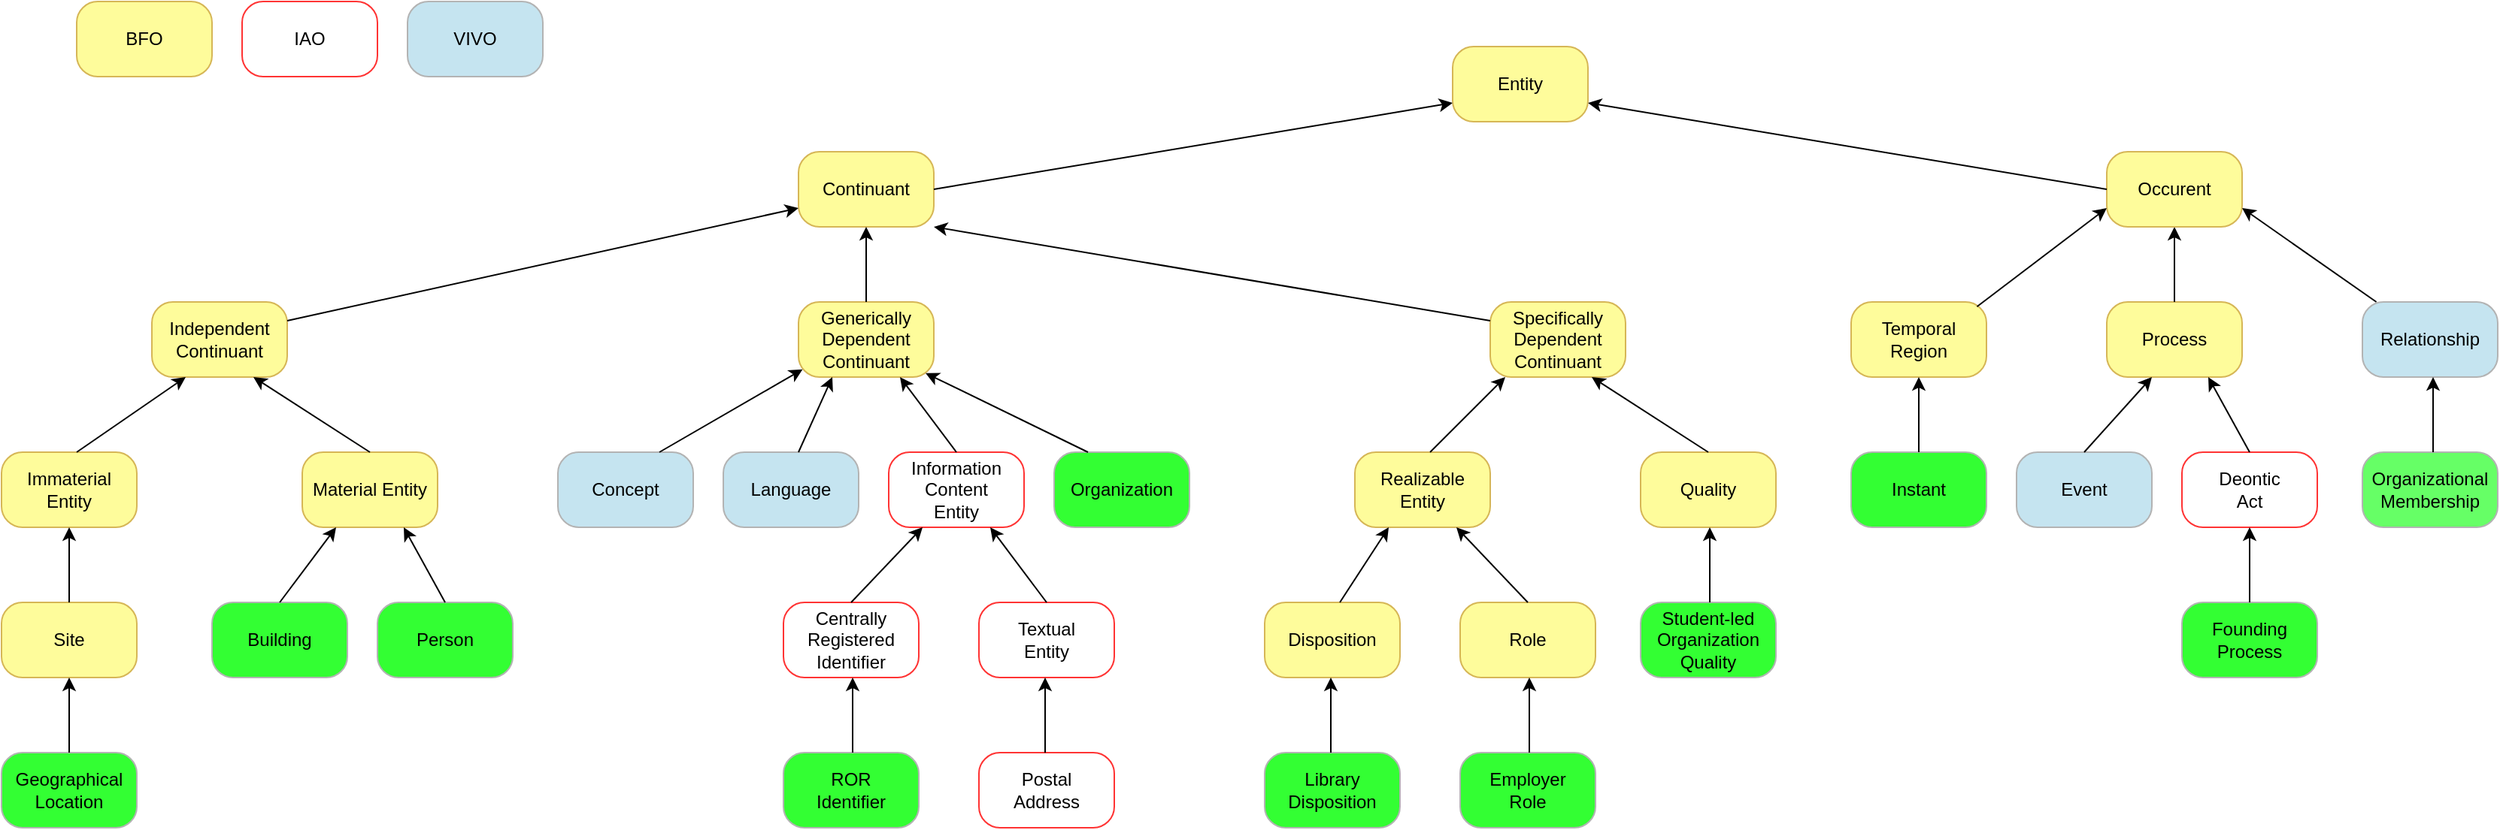 <mxfile version="14.6.13" type="device"><diagram id="x5re-QazDY7CGcYZguAn" name="Page-1"><mxGraphModel dx="2598" dy="831" grid="1" gridSize="10" guides="1" tooltips="1" connect="1" arrows="1" fold="1" page="1" pageScale="1" pageWidth="1100" pageHeight="850" math="0" shadow="0"><root><mxCell id="0"/><mxCell id="1" parent="0"/><mxCell id="6AEk5jkS-yiPeQqr1LMG-2" value="BFO" style="rounded=1;whiteSpace=wrap;html=1;fillColor=#fefc9b;strokeColor=#d6b656;arcSize=28;" vertex="1" parent="1"><mxGeometry x="-460" y="10" width="90" height="50" as="geometry"/></mxCell><mxCell id="6AEk5jkS-yiPeQqr1LMG-3" value="IAO" style="rounded=1;whiteSpace=wrap;html=1;arcSize=28;fillColor=none;strokeColor=#FF3333;" vertex="1" parent="1"><mxGeometry x="-350" y="10" width="90" height="50" as="geometry"/></mxCell><mxCell id="6AEk5jkS-yiPeQqr1LMG-4" value="&lt;span style=&quot;font-weight: normal&quot;&gt;VIVO&lt;/span&gt;" style="rounded=1;whiteSpace=wrap;html=1;arcSize=28;fontStyle=1;fillColor=#c5e4f0;strokeColor=#B3B3B3;" vertex="1" parent="1"><mxGeometry x="-240" y="10" width="90" height="50" as="geometry"/></mxCell><mxCell id="6AEk5jkS-yiPeQqr1LMG-44" value="" style="group" vertex="1" connectable="0" parent="1"><mxGeometry x="-510" y="510" width="1060" height="50" as="geometry"/></mxCell><mxCell id="6AEk5jkS-yiPeQqr1LMG-30" value="&lt;span style=&quot;font-weight: normal&quot;&gt;Geographical&lt;br&gt;Location&lt;br&gt;&lt;/span&gt;" style="rounded=1;whiteSpace=wrap;html=1;arcSize=28;fontStyle=1;fillColor=#33FF33;strokeColor=#B3B3B3;" vertex="1" parent="6AEk5jkS-yiPeQqr1LMG-44"><mxGeometry width="90" height="50" as="geometry"/></mxCell><mxCell id="6AEk5jkS-yiPeQqr1LMG-35" value="Postal&lt;br&gt;Address" style="rounded=1;whiteSpace=wrap;html=1;arcSize=28;fillColor=none;strokeColor=#FF3333;" vertex="1" parent="6AEk5jkS-yiPeQqr1LMG-44"><mxGeometry x="650" width="90" height="50" as="geometry"/></mxCell><mxCell id="6AEk5jkS-yiPeQqr1LMG-36" value="&lt;span style=&quot;font-weight: normal&quot;&gt;ROR&lt;br&gt;Identifier&lt;br&gt;&lt;/span&gt;" style="rounded=1;whiteSpace=wrap;html=1;arcSize=28;fontStyle=1;fillColor=#33FF33;strokeColor=#B3B3B3;" vertex="1" parent="6AEk5jkS-yiPeQqr1LMG-44"><mxGeometry x="520" width="90" height="50" as="geometry"/></mxCell><mxCell id="6AEk5jkS-yiPeQqr1LMG-40" value="&lt;span style=&quot;font-weight: normal&quot;&gt;Employer&lt;br&gt;Role&lt;br&gt;&lt;/span&gt;" style="rounded=1;whiteSpace=wrap;html=1;arcSize=28;fontStyle=1;fillColor=#33FF33;strokeColor=#B3B3B3;" vertex="1" parent="6AEk5jkS-yiPeQqr1LMG-44"><mxGeometry x="970" width="90" height="50" as="geometry"/></mxCell><mxCell id="6AEk5jkS-yiPeQqr1LMG-41" value="&lt;span style=&quot;font-weight: normal&quot;&gt;Library&lt;br&gt;Disposition&lt;br&gt;&lt;/span&gt;" style="rounded=1;whiteSpace=wrap;html=1;arcSize=28;fontStyle=1;fillColor=#33FF33;strokeColor=#B3B3B3;" vertex="1" parent="6AEk5jkS-yiPeQqr1LMG-44"><mxGeometry x="840" width="90" height="50" as="geometry"/></mxCell><mxCell id="6AEk5jkS-yiPeQqr1LMG-45" value="" style="group" vertex="1" connectable="0" parent="1"><mxGeometry x="-510" y="410" width="1540" height="50" as="geometry"/></mxCell><mxCell id="6AEk5jkS-yiPeQqr1LMG-17" value="&lt;span style=&quot;font-weight: normal&quot;&gt;Founding&lt;br&gt;Process&lt;br&gt;&lt;/span&gt;" style="rounded=1;whiteSpace=wrap;html=1;arcSize=28;fontStyle=1;fillColor=#33FF33;strokeColor=#B3B3B3;" vertex="1" parent="6AEk5jkS-yiPeQqr1LMG-45"><mxGeometry x="1450" width="90" height="50" as="geometry"/></mxCell><mxCell id="6AEk5jkS-yiPeQqr1LMG-28" value="Site" style="rounded=1;whiteSpace=wrap;html=1;fillColor=#fefc9b;strokeColor=#d6b656;arcSize=28;" vertex="1" parent="6AEk5jkS-yiPeQqr1LMG-45"><mxGeometry width="90" height="50" as="geometry"/></mxCell><mxCell id="6AEk5jkS-yiPeQqr1LMG-31" value="&lt;span style=&quot;font-weight: normal&quot;&gt;Person&lt;br&gt;&lt;/span&gt;" style="rounded=1;whiteSpace=wrap;html=1;arcSize=28;fontStyle=1;fillColor=#33FF33;strokeColor=#B3B3B3;" vertex="1" parent="6AEk5jkS-yiPeQqr1LMG-45"><mxGeometry x="250" width="90" height="50" as="geometry"/></mxCell><mxCell id="6AEk5jkS-yiPeQqr1LMG-33" value="Centrally&lt;br&gt;Registered&lt;br&gt;Identifier" style="rounded=1;whiteSpace=wrap;html=1;arcSize=28;fillColor=none;strokeColor=#FF3333;" vertex="1" parent="6AEk5jkS-yiPeQqr1LMG-45"><mxGeometry x="520" width="90" height="50" as="geometry"/></mxCell><mxCell id="6AEk5jkS-yiPeQqr1LMG-34" value="Textual&lt;br&gt;Entity" style="rounded=1;whiteSpace=wrap;html=1;arcSize=28;fillColor=none;strokeColor=#FF3333;" vertex="1" parent="6AEk5jkS-yiPeQqr1LMG-45"><mxGeometry x="650" width="90" height="50" as="geometry"/></mxCell><mxCell id="6AEk5jkS-yiPeQqr1LMG-37" value="&lt;span style=&quot;font-weight: normal&quot;&gt;Building&lt;br&gt;&lt;/span&gt;" style="rounded=1;whiteSpace=wrap;html=1;arcSize=28;fontStyle=1;fillColor=#33FF33;strokeColor=#B3B3B3;" vertex="1" parent="6AEk5jkS-yiPeQqr1LMG-45"><mxGeometry x="140" width="90" height="50" as="geometry"/></mxCell><mxCell id="6AEk5jkS-yiPeQqr1LMG-38" value="Disposition" style="rounded=1;whiteSpace=wrap;html=1;fillColor=#fefc9b;strokeColor=#d6b656;arcSize=28;" vertex="1" parent="6AEk5jkS-yiPeQqr1LMG-45"><mxGeometry x="840" width="90" height="50" as="geometry"/></mxCell><mxCell id="6AEk5jkS-yiPeQqr1LMG-39" value="Role" style="rounded=1;whiteSpace=wrap;html=1;fillColor=#fefc9b;strokeColor=#d6b656;arcSize=28;" vertex="1" parent="6AEk5jkS-yiPeQqr1LMG-45"><mxGeometry x="970" width="90" height="50" as="geometry"/></mxCell><mxCell id="6AEk5jkS-yiPeQqr1LMG-43" value="&lt;span style=&quot;font-weight: normal&quot;&gt;Student-led&lt;br&gt;Organization&lt;br&gt;Quality&lt;br&gt;&lt;/span&gt;" style="rounded=1;whiteSpace=wrap;html=1;arcSize=28;fontStyle=1;fillColor=#33FF33;strokeColor=#B3B3B3;" vertex="1" parent="6AEk5jkS-yiPeQqr1LMG-45"><mxGeometry x="1090" width="90" height="50" as="geometry"/></mxCell><mxCell id="6AEk5jkS-yiPeQqr1LMG-46" value="" style="group" vertex="1" connectable="0" parent="1"><mxGeometry x="-510" y="310" width="1660" height="50" as="geometry"/></mxCell><mxCell id="6AEk5jkS-yiPeQqr1LMG-13" value="Immaterial&lt;br&gt;Entity" style="rounded=1;whiteSpace=wrap;html=1;fillColor=#fefc9b;strokeColor=#d6b656;arcSize=28;" vertex="1" parent="6AEk5jkS-yiPeQqr1LMG-46"><mxGeometry width="90" height="50" as="geometry"/></mxCell><mxCell id="6AEk5jkS-yiPeQqr1LMG-14" value="Material Entity" style="rounded=1;whiteSpace=wrap;html=1;fillColor=#fefc9b;strokeColor=#d6b656;arcSize=28;" vertex="1" parent="6AEk5jkS-yiPeQqr1LMG-46"><mxGeometry x="200" width="90" height="50" as="geometry"/></mxCell><mxCell id="6AEk5jkS-yiPeQqr1LMG-16" value="Deontic&lt;br&gt;Act" style="rounded=1;whiteSpace=wrap;html=1;arcSize=28;fillColor=none;strokeColor=#FF3333;" vertex="1" parent="6AEk5jkS-yiPeQqr1LMG-46"><mxGeometry x="1450" width="90" height="50" as="geometry"/></mxCell><mxCell id="6AEk5jkS-yiPeQqr1LMG-18" value="&lt;span style=&quot;font-weight: 400&quot;&gt;Organizational&lt;br&gt;Membership&lt;br&gt;&lt;/span&gt;" style="rounded=1;whiteSpace=wrap;html=1;arcSize=28;fontStyle=1;fillColor=#66FF66;strokeColor=#B3B3B3;" vertex="1" parent="6AEk5jkS-yiPeQqr1LMG-46"><mxGeometry x="1570" width="90" height="50" as="geometry"/></mxCell><mxCell id="6AEk5jkS-yiPeQqr1LMG-19" value="&lt;span style=&quot;font-weight: normal&quot;&gt;Concept&lt;/span&gt;" style="rounded=1;whiteSpace=wrap;html=1;arcSize=28;fontStyle=1;fillColor=#c5e4f0;strokeColor=#B3B3B3;" vertex="1" parent="6AEk5jkS-yiPeQqr1LMG-46"><mxGeometry x="370" width="90" height="50" as="geometry"/></mxCell><mxCell id="6AEk5jkS-yiPeQqr1LMG-20" value="&lt;span style=&quot;font-weight: normal&quot;&gt;Language&lt;/span&gt;" style="rounded=1;whiteSpace=wrap;html=1;arcSize=28;fontStyle=1;fillColor=#c5e4f0;strokeColor=#B3B3B3;" vertex="1" parent="6AEk5jkS-yiPeQqr1LMG-46"><mxGeometry x="480" width="90" height="50" as="geometry"/></mxCell><mxCell id="6AEk5jkS-yiPeQqr1LMG-22" value="Information&lt;br&gt;Content&lt;br&gt;Entity" style="rounded=1;whiteSpace=wrap;html=1;arcSize=28;fillColor=none;strokeColor=#FF3333;" vertex="1" parent="6AEk5jkS-yiPeQqr1LMG-46"><mxGeometry x="590" width="90" height="50" as="geometry"/></mxCell><mxCell id="6AEk5jkS-yiPeQqr1LMG-23" value="&lt;span style=&quot;font-weight: normal&quot;&gt;Organization&lt;br&gt;&lt;/span&gt;" style="rounded=1;whiteSpace=wrap;html=1;arcSize=28;fontStyle=1;fillColor=#33FF33;strokeColor=#B3B3B3;" vertex="1" parent="6AEk5jkS-yiPeQqr1LMG-46"><mxGeometry x="700" width="90" height="50" as="geometry"/></mxCell><mxCell id="6AEk5jkS-yiPeQqr1LMG-24" value="Realizable&lt;br&gt;Entity" style="rounded=1;whiteSpace=wrap;html=1;fillColor=#fefc9b;strokeColor=#d6b656;arcSize=28;" vertex="1" parent="6AEk5jkS-yiPeQqr1LMG-46"><mxGeometry x="900" width="90" height="50" as="geometry"/></mxCell><mxCell id="6AEk5jkS-yiPeQqr1LMG-25" value="Quality" style="rounded=1;whiteSpace=wrap;html=1;fillColor=#fefc9b;strokeColor=#d6b656;arcSize=28;" vertex="1" parent="6AEk5jkS-yiPeQqr1LMG-46"><mxGeometry x="1090" width="90" height="50" as="geometry"/></mxCell><mxCell id="6AEk5jkS-yiPeQqr1LMG-27" value="&lt;span style=&quot;font-weight: normal&quot;&gt;Instant&lt;br&gt;&lt;/span&gt;" style="rounded=1;whiteSpace=wrap;html=1;arcSize=28;fontStyle=1;fillColor=#33FF33;strokeColor=#B3B3B3;" vertex="1" parent="6AEk5jkS-yiPeQqr1LMG-46"><mxGeometry x="1230" width="90" height="50" as="geometry"/></mxCell><mxCell id="6AEk5jkS-yiPeQqr1LMG-42" value="&lt;span style=&quot;font-weight: normal&quot;&gt;Event&lt;/span&gt;" style="rounded=1;whiteSpace=wrap;html=1;arcSize=28;fontStyle=1;fillColor=#c5e4f0;strokeColor=#B3B3B3;" vertex="1" parent="6AEk5jkS-yiPeQqr1LMG-46"><mxGeometry x="1340" width="90" height="50" as="geometry"/></mxCell><mxCell id="6AEk5jkS-yiPeQqr1LMG-47" value="" style="group" vertex="1" connectable="0" parent="1"><mxGeometry x="-410" y="210" width="1560" height="50" as="geometry"/></mxCell><mxCell id="6AEk5jkS-yiPeQqr1LMG-7" value="Generically Dependent&lt;br&gt;Continuant" style="rounded=1;whiteSpace=wrap;html=1;fillColor=#fefc9b;strokeColor=#d6b656;arcSize=28;" vertex="1" parent="6AEk5jkS-yiPeQqr1LMG-47"><mxGeometry x="430" width="90" height="50" as="geometry"/></mxCell><mxCell id="6AEk5jkS-yiPeQqr1LMG-8" value="Specifically Dependent&lt;br&gt;Continuant" style="rounded=1;whiteSpace=wrap;html=1;fillColor=#fefc9b;strokeColor=#d6b656;arcSize=28;" vertex="1" parent="6AEk5jkS-yiPeQqr1LMG-47"><mxGeometry x="890" width="90" height="50" as="geometry"/></mxCell><mxCell id="6AEk5jkS-yiPeQqr1LMG-9" value="Independent&lt;br&gt;Continuant" style="rounded=1;whiteSpace=wrap;html=1;fillColor=#fefc9b;strokeColor=#d6b656;arcSize=28;" vertex="1" parent="6AEk5jkS-yiPeQqr1LMG-47"><mxGeometry width="90" height="50" as="geometry"/></mxCell><mxCell id="6AEk5jkS-yiPeQqr1LMG-10" value="Process" style="rounded=1;whiteSpace=wrap;html=1;fillColor=#fefc9b;strokeColor=#d6b656;arcSize=28;" vertex="1" parent="6AEk5jkS-yiPeQqr1LMG-47"><mxGeometry x="1300" width="90" height="50" as="geometry"/></mxCell><mxCell id="6AEk5jkS-yiPeQqr1LMG-11" value="Temporal Region" style="rounded=1;whiteSpace=wrap;html=1;fillColor=#fefc9b;strokeColor=#d6b656;arcSize=28;" vertex="1" parent="6AEk5jkS-yiPeQqr1LMG-47"><mxGeometry x="1130" width="90" height="50" as="geometry"/></mxCell><mxCell id="6AEk5jkS-yiPeQqr1LMG-12" value="&lt;span style=&quot;font-weight: 400&quot;&gt;Relationship&lt;/span&gt;" style="rounded=1;whiteSpace=wrap;html=1;arcSize=28;fontStyle=1;fillColor=#c5e4f0;strokeColor=#B3B3B3;" vertex="1" parent="6AEk5jkS-yiPeQqr1LMG-47"><mxGeometry x="1470" width="90" height="50" as="geometry"/></mxCell><mxCell id="6AEk5jkS-yiPeQqr1LMG-49" value="" style="endArrow=classic;html=1;entryX=0.5;entryY=1;entryDx=0;entryDy=0;exitX=0.5;exitY=0;exitDx=0;exitDy=0;" edge="1" parent="1" source="6AEk5jkS-yiPeQqr1LMG-30" target="6AEk5jkS-yiPeQqr1LMG-28"><mxGeometry width="50" height="50" relative="1" as="geometry"><mxPoint x="-470" y="510" as="sourcePoint"/><mxPoint x="-420" y="460" as="targetPoint"/></mxGeometry></mxCell><mxCell id="6AEk5jkS-yiPeQqr1LMG-50" value="" style="endArrow=classic;html=1;entryX=0.5;entryY=1;entryDx=0;entryDy=0;exitX=0.5;exitY=0;exitDx=0;exitDy=0;" edge="1" parent="1"><mxGeometry width="50" height="50" relative="1" as="geometry"><mxPoint x="-465" y="410" as="sourcePoint"/><mxPoint x="-465" y="360" as="targetPoint"/></mxGeometry></mxCell><mxCell id="6AEk5jkS-yiPeQqr1LMG-51" value="" style="endArrow=classic;html=1;entryX=0.5;entryY=1;entryDx=0;entryDy=0;exitX=0.5;exitY=0;exitDx=0;exitDy=0;" edge="1" parent="1"><mxGeometry width="50" height="50" relative="1" as="geometry"><mxPoint x="56" y="510" as="sourcePoint"/><mxPoint x="56" y="460" as="targetPoint"/></mxGeometry></mxCell><mxCell id="6AEk5jkS-yiPeQqr1LMG-52" value="" style="endArrow=classic;html=1;entryX=0.5;entryY=1;entryDx=0;entryDy=0;exitX=0.5;exitY=0;exitDx=0;exitDy=0;" edge="1" parent="1"><mxGeometry width="50" height="50" relative="1" as="geometry"><mxPoint x="184" y="510" as="sourcePoint"/><mxPoint x="184" y="460" as="targetPoint"/></mxGeometry></mxCell><mxCell id="6AEk5jkS-yiPeQqr1LMG-53" value="" style="endArrow=classic;html=1;entryX=0.5;entryY=1;entryDx=0;entryDy=0;exitX=0.5;exitY=0;exitDx=0;exitDy=0;" edge="1" parent="1"><mxGeometry width="50" height="50" relative="1" as="geometry"><mxPoint x="374" y="510" as="sourcePoint"/><mxPoint x="374" y="460" as="targetPoint"/></mxGeometry></mxCell><mxCell id="6AEk5jkS-yiPeQqr1LMG-54" value="" style="endArrow=classic;html=1;entryX=0.5;entryY=1;entryDx=0;entryDy=0;exitX=0.5;exitY=0;exitDx=0;exitDy=0;" edge="1" parent="1"><mxGeometry width="50" height="50" relative="1" as="geometry"><mxPoint x="506" y="510" as="sourcePoint"/><mxPoint x="506" y="460" as="targetPoint"/></mxGeometry></mxCell><mxCell id="6AEk5jkS-yiPeQqr1LMG-55" value="" style="endArrow=classic;html=1;entryX=0.5;entryY=1;entryDx=0;entryDy=0;exitX=0.5;exitY=0;exitDx=0;exitDy=0;" edge="1" parent="1"><mxGeometry width="50" height="50" relative="1" as="geometry"><mxPoint x="626" y="410" as="sourcePoint"/><mxPoint x="626" y="360" as="targetPoint"/></mxGeometry></mxCell><mxCell id="6AEk5jkS-yiPeQqr1LMG-56" value="" style="endArrow=classic;html=1;entryX=0.5;entryY=1;entryDx=0;entryDy=0;exitX=0.5;exitY=0;exitDx=0;exitDy=0;" edge="1" parent="1"><mxGeometry width="50" height="50" relative="1" as="geometry"><mxPoint x="985" y="410" as="sourcePoint"/><mxPoint x="985" y="360" as="targetPoint"/></mxGeometry></mxCell><mxCell id="6AEk5jkS-yiPeQqr1LMG-57" value="" style="endArrow=classic;html=1;entryX=0.5;entryY=1;entryDx=0;entryDy=0;exitX=0.5;exitY=0;exitDx=0;exitDy=0;" edge="1" parent="1"><mxGeometry width="50" height="50" relative="1" as="geometry"><mxPoint x="1107" y="310" as="sourcePoint"/><mxPoint x="1107" y="260" as="targetPoint"/></mxGeometry></mxCell><mxCell id="6AEk5jkS-yiPeQqr1LMG-58" value="" style="endArrow=classic;html=1;entryX=0.5;entryY=1;entryDx=0;entryDy=0;exitX=0.5;exitY=0;exitDx=0;exitDy=0;" edge="1" parent="1"><mxGeometry width="50" height="50" relative="1" as="geometry"><mxPoint x="765" y="310" as="sourcePoint"/><mxPoint x="765" y="260" as="targetPoint"/></mxGeometry></mxCell><mxCell id="6AEk5jkS-yiPeQqr1LMG-59" value="" style="endArrow=classic;html=1;entryX=0.5;entryY=1;entryDx=0;entryDy=0;exitX=0.5;exitY=0;exitDx=0;exitDy=0;" edge="1" parent="1"><mxGeometry width="50" height="50" relative="1" as="geometry"><mxPoint x="935" y="210" as="sourcePoint"/><mxPoint x="935" y="160" as="targetPoint"/></mxGeometry></mxCell><mxCell id="6AEk5jkS-yiPeQqr1LMG-5" value="Continuant" style="rounded=1;whiteSpace=wrap;html=1;fillColor=#fefc9b;strokeColor=#d6b656;arcSize=28;" vertex="1" parent="1"><mxGeometry x="20" y="110" width="90" height="50" as="geometry"/></mxCell><mxCell id="6AEk5jkS-yiPeQqr1LMG-6" value="Occurent" style="rounded=1;whiteSpace=wrap;html=1;fillColor=#fefc9b;strokeColor=#d6b656;arcSize=28;" vertex="1" parent="1"><mxGeometry x="890" y="110" width="90" height="50" as="geometry"/></mxCell><mxCell id="6AEk5jkS-yiPeQqr1LMG-1" value="Entity" style="rounded=1;whiteSpace=wrap;html=1;fillColor=#fefc9b;strokeColor=#d6b656;arcSize=28;" vertex="1" parent="1"><mxGeometry x="455" y="40" width="90" height="50" as="geometry"/></mxCell><mxCell id="6AEk5jkS-yiPeQqr1LMG-60" value="" style="endArrow=classic;html=1;exitX=0.5;exitY=0;exitDx=0;exitDy=0;" edge="1" parent="1" source="6AEk5jkS-yiPeQqr1LMG-42"><mxGeometry width="50" height="50" relative="1" as="geometry"><mxPoint x="870" y="310" as="sourcePoint"/><mxPoint x="920" y="260" as="targetPoint"/></mxGeometry></mxCell><mxCell id="6AEk5jkS-yiPeQqr1LMG-61" value="" style="endArrow=classic;html=1;" edge="1" parent="1"><mxGeometry width="50" height="50" relative="1" as="geometry"><mxPoint x="440" y="310" as="sourcePoint"/><mxPoint x="490" y="260" as="targetPoint"/></mxGeometry></mxCell><mxCell id="6AEk5jkS-yiPeQqr1LMG-62" value="" style="endArrow=classic;html=1;entryX=0.25;entryY=1;entryDx=0;entryDy=0;" edge="1" parent="1" target="6AEk5jkS-yiPeQqr1LMG-24"><mxGeometry width="50" height="50" relative="1" as="geometry"><mxPoint x="380" y="410" as="sourcePoint"/><mxPoint x="430" y="360" as="targetPoint"/></mxGeometry></mxCell><mxCell id="6AEk5jkS-yiPeQqr1LMG-63" value="" style="endArrow=classic;html=1;entryX=0.25;entryY=1;entryDx=0;entryDy=0;" edge="1" parent="1" target="6AEk5jkS-yiPeQqr1LMG-7"><mxGeometry width="50" height="50" relative="1" as="geometry"><mxPoint x="20" y="310" as="sourcePoint"/><mxPoint x="70" y="260" as="targetPoint"/></mxGeometry></mxCell><mxCell id="6AEk5jkS-yiPeQqr1LMG-64" value="" style="endArrow=classic;html=1;entryX=0.25;entryY=1;entryDx=0;entryDy=0;" edge="1" parent="1" target="6AEk5jkS-yiPeQqr1LMG-9"><mxGeometry width="50" height="50" relative="1" as="geometry"><mxPoint x="-460" y="310" as="sourcePoint"/><mxPoint x="-410" y="260" as="targetPoint"/></mxGeometry></mxCell><mxCell id="6AEk5jkS-yiPeQqr1LMG-65" value="" style="endArrow=classic;html=1;entryX=0.75;entryY=1;entryDx=0;entryDy=0;exitX=0.5;exitY=0;exitDx=0;exitDy=0;" edge="1" parent="1" source="6AEk5jkS-yiPeQqr1LMG-14" target="6AEk5jkS-yiPeQqr1LMG-9"><mxGeometry width="50" height="50" relative="1" as="geometry"><mxPoint x="-80" y="350" as="sourcePoint"/><mxPoint x="-30" y="300" as="targetPoint"/></mxGeometry></mxCell><mxCell id="6AEk5jkS-yiPeQqr1LMG-66" value="" style="endArrow=classic;html=1;entryX=0.25;entryY=1;entryDx=0;entryDy=0;exitX=0.5;exitY=0;exitDx=0;exitDy=0;" edge="1" parent="1" source="6AEk5jkS-yiPeQqr1LMG-37" target="6AEk5jkS-yiPeQqr1LMG-14"><mxGeometry width="50" height="50" relative="1" as="geometry"><mxPoint x="-80" y="350" as="sourcePoint"/><mxPoint x="-30" y="300" as="targetPoint"/></mxGeometry></mxCell><mxCell id="6AEk5jkS-yiPeQqr1LMG-67" value="" style="endArrow=classic;html=1;entryX=0.75;entryY=1;entryDx=0;entryDy=0;exitX=0.5;exitY=0;exitDx=0;exitDy=0;" edge="1" parent="1" source="6AEk5jkS-yiPeQqr1LMG-31" target="6AEk5jkS-yiPeQqr1LMG-14"><mxGeometry width="50" height="50" relative="1" as="geometry"><mxPoint x="-80" y="350" as="sourcePoint"/><mxPoint x="-30" y="300" as="targetPoint"/></mxGeometry></mxCell><mxCell id="6AEk5jkS-yiPeQqr1LMG-68" value="" style="endArrow=classic;html=1;entryX=0;entryY=0.75;entryDx=0;entryDy=0;exitX=1;exitY=0.25;exitDx=0;exitDy=0;" edge="1" parent="1" source="6AEk5jkS-yiPeQqr1LMG-9" target="6AEk5jkS-yiPeQqr1LMG-5"><mxGeometry width="50" height="50" relative="1" as="geometry"><mxPoint x="-360" y="210" as="sourcePoint"/><mxPoint x="-310" y="160" as="targetPoint"/></mxGeometry></mxCell><mxCell id="6AEk5jkS-yiPeQqr1LMG-69" value="" style="endArrow=classic;html=1;entryX=0;entryY=0.75;entryDx=0;entryDy=0;exitX=1;exitY=0.5;exitDx=0;exitDy=0;" edge="1" parent="1" source="6AEk5jkS-yiPeQqr1LMG-5" target="6AEk5jkS-yiPeQqr1LMG-1"><mxGeometry width="50" height="50" relative="1" as="geometry"><mxPoint x="110" y="120" as="sourcePoint"/><mxPoint x="160" y="70" as="targetPoint"/></mxGeometry></mxCell><mxCell id="6AEk5jkS-yiPeQqr1LMG-70" value="" style="endArrow=classic;html=1;entryX=1;entryY=0.75;entryDx=0;entryDy=0;exitX=0;exitY=0.5;exitDx=0;exitDy=0;" edge="1" parent="1" source="6AEk5jkS-yiPeQqr1LMG-6" target="6AEk5jkS-yiPeQqr1LMG-1"><mxGeometry width="50" height="50" relative="1" as="geometry"><mxPoint x="700" y="350" as="sourcePoint"/><mxPoint x="750" y="300" as="targetPoint"/></mxGeometry></mxCell><mxCell id="6AEk5jkS-yiPeQqr1LMG-71" value="" style="endArrow=classic;html=1;entryX=0.5;entryY=1;entryDx=0;entryDy=0;exitX=0.5;exitY=0;exitDx=0;exitDy=0;" edge="1" parent="1" source="6AEk5jkS-yiPeQqr1LMG-7" target="6AEk5jkS-yiPeQqr1LMG-5"><mxGeometry width="50" height="50" relative="1" as="geometry"><mxPoint x="260" y="340" as="sourcePoint"/><mxPoint x="310" y="290" as="targetPoint"/></mxGeometry></mxCell><mxCell id="6AEk5jkS-yiPeQqr1LMG-72" value="" style="endArrow=classic;html=1;entryX=1;entryY=1;entryDx=0;entryDy=0;exitX=0;exitY=0.25;exitDx=0;exitDy=0;" edge="1" parent="1" source="6AEk5jkS-yiPeQqr1LMG-8" target="6AEk5jkS-yiPeQqr1LMG-5"><mxGeometry width="50" height="50" relative="1" as="geometry"><mxPoint x="260" y="340" as="sourcePoint"/><mxPoint x="310" y="290" as="targetPoint"/></mxGeometry></mxCell><mxCell id="6AEk5jkS-yiPeQqr1LMG-73" value="" style="endArrow=classic;html=1;entryX=0;entryY=0.75;entryDx=0;entryDy=0;exitX=0.93;exitY=0.063;exitDx=0;exitDy=0;exitPerimeter=0;" edge="1" parent="1" source="6AEk5jkS-yiPeQqr1LMG-11" target="6AEk5jkS-yiPeQqr1LMG-6"><mxGeometry width="50" height="50" relative="1" as="geometry"><mxPoint x="260" y="340" as="sourcePoint"/><mxPoint x="310" y="290" as="targetPoint"/></mxGeometry></mxCell><mxCell id="6AEk5jkS-yiPeQqr1LMG-74" value="" style="endArrow=classic;html=1;entryX=1;entryY=0.75;entryDx=0;entryDy=0;" edge="1" parent="1" source="6AEk5jkS-yiPeQqr1LMG-12" target="6AEk5jkS-yiPeQqr1LMG-6"><mxGeometry width="50" height="50" relative="1" as="geometry"><mxPoint x="990" y="340" as="sourcePoint"/><mxPoint x="1040" y="290" as="targetPoint"/></mxGeometry></mxCell><mxCell id="6AEk5jkS-yiPeQqr1LMG-75" value="" style="endArrow=classic;html=1;entryX=0.75;entryY=1;entryDx=0;entryDy=0;exitX=0.5;exitY=0;exitDx=0;exitDy=0;" edge="1" parent="1" source="6AEk5jkS-yiPeQqr1LMG-16" target="6AEk5jkS-yiPeQqr1LMG-10"><mxGeometry width="50" height="50" relative="1" as="geometry"><mxPoint x="980" y="370" as="sourcePoint"/><mxPoint x="1030" y="320" as="targetPoint"/></mxGeometry></mxCell><mxCell id="6AEk5jkS-yiPeQqr1LMG-77" value="" style="endArrow=classic;html=1;entryX=0.75;entryY=1;entryDx=0;entryDy=0;exitX=0.5;exitY=0;exitDx=0;exitDy=0;" edge="1" parent="1" source="6AEk5jkS-yiPeQqr1LMG-25" target="6AEk5jkS-yiPeQqr1LMG-8"><mxGeometry width="50" height="50" relative="1" as="geometry"><mxPoint x="740" y="370" as="sourcePoint"/><mxPoint x="790" y="320" as="targetPoint"/></mxGeometry></mxCell><mxCell id="6AEk5jkS-yiPeQqr1LMG-78" value="" style="endArrow=classic;html=1;exitX=0.5;exitY=0;exitDx=0;exitDy=0;entryX=0.75;entryY=1;entryDx=0;entryDy=0;" edge="1" parent="1" source="6AEk5jkS-yiPeQqr1LMG-39" target="6AEk5jkS-yiPeQqr1LMG-24"><mxGeometry width="50" height="50" relative="1" as="geometry"><mxPoint x="740" y="370" as="sourcePoint"/><mxPoint x="790" y="320" as="targetPoint"/></mxGeometry></mxCell><mxCell id="6AEk5jkS-yiPeQqr1LMG-79" value="" style="endArrow=classic;html=1;entryX=0.939;entryY=0.947;entryDx=0;entryDy=0;entryPerimeter=0;exitX=0.25;exitY=0;exitDx=0;exitDy=0;" edge="1" parent="1" source="6AEk5jkS-yiPeQqr1LMG-23" target="6AEk5jkS-yiPeQqr1LMG-7"><mxGeometry width="50" height="50" relative="1" as="geometry"><mxPoint x="330" y="370" as="sourcePoint"/><mxPoint x="380" y="320" as="targetPoint"/></mxGeometry></mxCell><mxCell id="6AEk5jkS-yiPeQqr1LMG-80" value="" style="endArrow=classic;html=1;entryX=0.75;entryY=1;entryDx=0;entryDy=0;exitX=0.5;exitY=0;exitDx=0;exitDy=0;" edge="1" parent="1" source="6AEk5jkS-yiPeQqr1LMG-22" target="6AEk5jkS-yiPeQqr1LMG-7"><mxGeometry width="50" height="50" relative="1" as="geometry"><mxPoint x="340" y="370" as="sourcePoint"/><mxPoint x="390" y="320" as="targetPoint"/></mxGeometry></mxCell><mxCell id="6AEk5jkS-yiPeQqr1LMG-81" value="" style="endArrow=classic;html=1;exitX=0.75;exitY=0;exitDx=0;exitDy=0;entryX=0.031;entryY=0.897;entryDx=0;entryDy=0;entryPerimeter=0;" edge="1" parent="1" source="6AEk5jkS-yiPeQqr1LMG-19" target="6AEk5jkS-yiPeQqr1LMG-7"><mxGeometry width="50" height="50" relative="1" as="geometry"><mxPoint x="340" y="370" as="sourcePoint"/><mxPoint x="30" y="250" as="targetPoint"/></mxGeometry></mxCell><mxCell id="6AEk5jkS-yiPeQqr1LMG-82" value="" style="endArrow=classic;html=1;exitX=0.5;exitY=0;exitDx=0;exitDy=0;entryX=0.25;entryY=1;entryDx=0;entryDy=0;" edge="1" parent="1" source="6AEk5jkS-yiPeQqr1LMG-33" target="6AEk5jkS-yiPeQqr1LMG-22"><mxGeometry width="50" height="50" relative="1" as="geometry"><mxPoint x="340" y="370" as="sourcePoint"/><mxPoint x="390" y="320" as="targetPoint"/></mxGeometry></mxCell><mxCell id="6AEk5jkS-yiPeQqr1LMG-83" value="" style="endArrow=classic;html=1;exitX=0.5;exitY=0;exitDx=0;exitDy=0;entryX=0.75;entryY=1;entryDx=0;entryDy=0;" edge="1" parent="1" source="6AEk5jkS-yiPeQqr1LMG-34" target="6AEk5jkS-yiPeQqr1LMG-22"><mxGeometry width="50" height="50" relative="1" as="geometry"><mxPoint x="340" y="370" as="sourcePoint"/><mxPoint x="390" y="320" as="targetPoint"/></mxGeometry></mxCell></root></mxGraphModel></diagram></mxfile>